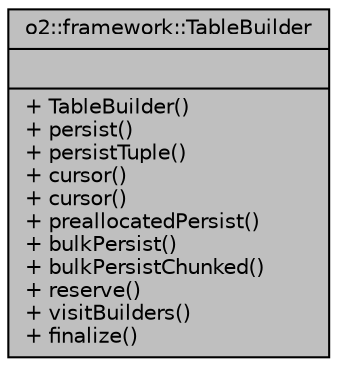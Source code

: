 digraph "o2::framework::TableBuilder"
{
 // INTERACTIVE_SVG=YES
  bgcolor="transparent";
  edge [fontname="Helvetica",fontsize="10",labelfontname="Helvetica",labelfontsize="10"];
  node [fontname="Helvetica",fontsize="10",shape=record];
  Node1 [label="{o2::framework::TableBuilder\n||+ TableBuilder()\l+ persist()\l+ persistTuple()\l+ cursor()\l+ cursor()\l+ preallocatedPersist()\l+ bulkPersist()\l+ bulkPersistChunked()\l+ reserve()\l+ visitBuilders()\l+ finalize()\l}",height=0.2,width=0.4,color="black", fillcolor="grey75", style="filled", fontcolor="black"];
}
